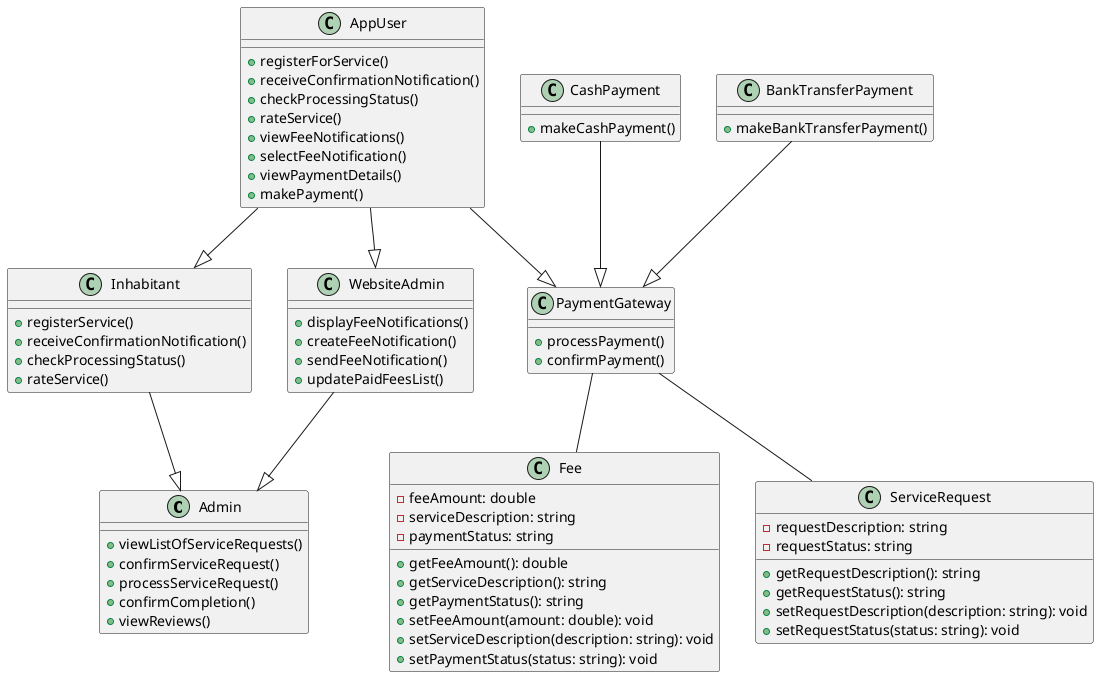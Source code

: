 @startuml

class Admin {
  +viewListOfServiceRequests()
  +confirmServiceRequest()
  +processServiceRequest()
  +confirmCompletion()
  +viewReviews()
}

class Inhabitant {
  +registerService()
  +receiveConfirmationNotification()
  +checkProcessingStatus()
  +rateService()
}

class WebsiteAdmin {
  +displayFeeNotifications()
  +createFeeNotification()
  +sendFeeNotification()
  +updatePaidFeesList()
}

class AppUser {
  +registerForService()
  +receiveConfirmationNotification()
  +checkProcessingStatus()
  +rateService()
  +viewFeeNotifications()
  +selectFeeNotification()
  +viewPaymentDetails()
  +makePayment()
}

class PaymentGateway {
  +processPayment()
  +confirmPayment()
}

class CashPayment {
  +makeCashPayment()
}

class BankTransferPayment {
  +makeBankTransferPayment()
}


class Fee {
  -feeAmount: double
  -serviceDescription: string
  -paymentStatus: string
  +getFeeAmount(): double
  +getServiceDescription(): string
  +getPaymentStatus(): string
  +setFeeAmount(amount: double): void
  +setServiceDescription(description: string): void
  +setPaymentStatus(status: string): void
}

class ServiceRequest {
  -requestDescription: string
  -requestStatus: string
  +getRequestDescription(): string
  +getRequestStatus(): string
  +setRequestDescription(description: string): void
  +setRequestStatus(status: string): void
}

WebsiteAdmin --|> Admin
Inhabitant --|> Admin
AppUser --|> Inhabitant
AppUser --|> WebsiteAdmin
AppUser --|> PaymentGateway
CashPayment --|> PaymentGateway
BankTransferPayment --|> PaymentGateway
PaymentGateway -- Fee
PaymentGateway -- ServiceRequest

@enduml
